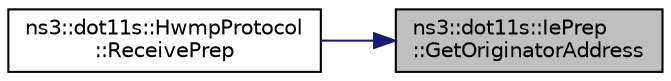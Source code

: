 digraph "ns3::dot11s::IePrep::GetOriginatorAddress"
{
 // LATEX_PDF_SIZE
  edge [fontname="Helvetica",fontsize="10",labelfontname="Helvetica",labelfontsize="10"];
  node [fontname="Helvetica",fontsize="10",shape=record];
  rankdir="RL";
  Node1 [label="ns3::dot11s::IePrep\l::GetOriginatorAddress",height=0.2,width=0.4,color="black", fillcolor="grey75", style="filled", fontcolor="black",tooltip="Get originator address function."];
  Node1 -> Node2 [dir="back",color="midnightblue",fontsize="10",style="solid",fontname="Helvetica"];
  Node2 [label="ns3::dot11s::HwmpProtocol\l::ReceivePrep",height=0.2,width=0.4,color="black", fillcolor="white", style="filled",URL="$classns3_1_1dot11s_1_1_hwmp_protocol.html#a142901f91234cf4ea4bf788619be0370",tooltip="Handler for receiving Path Reply."];
}

